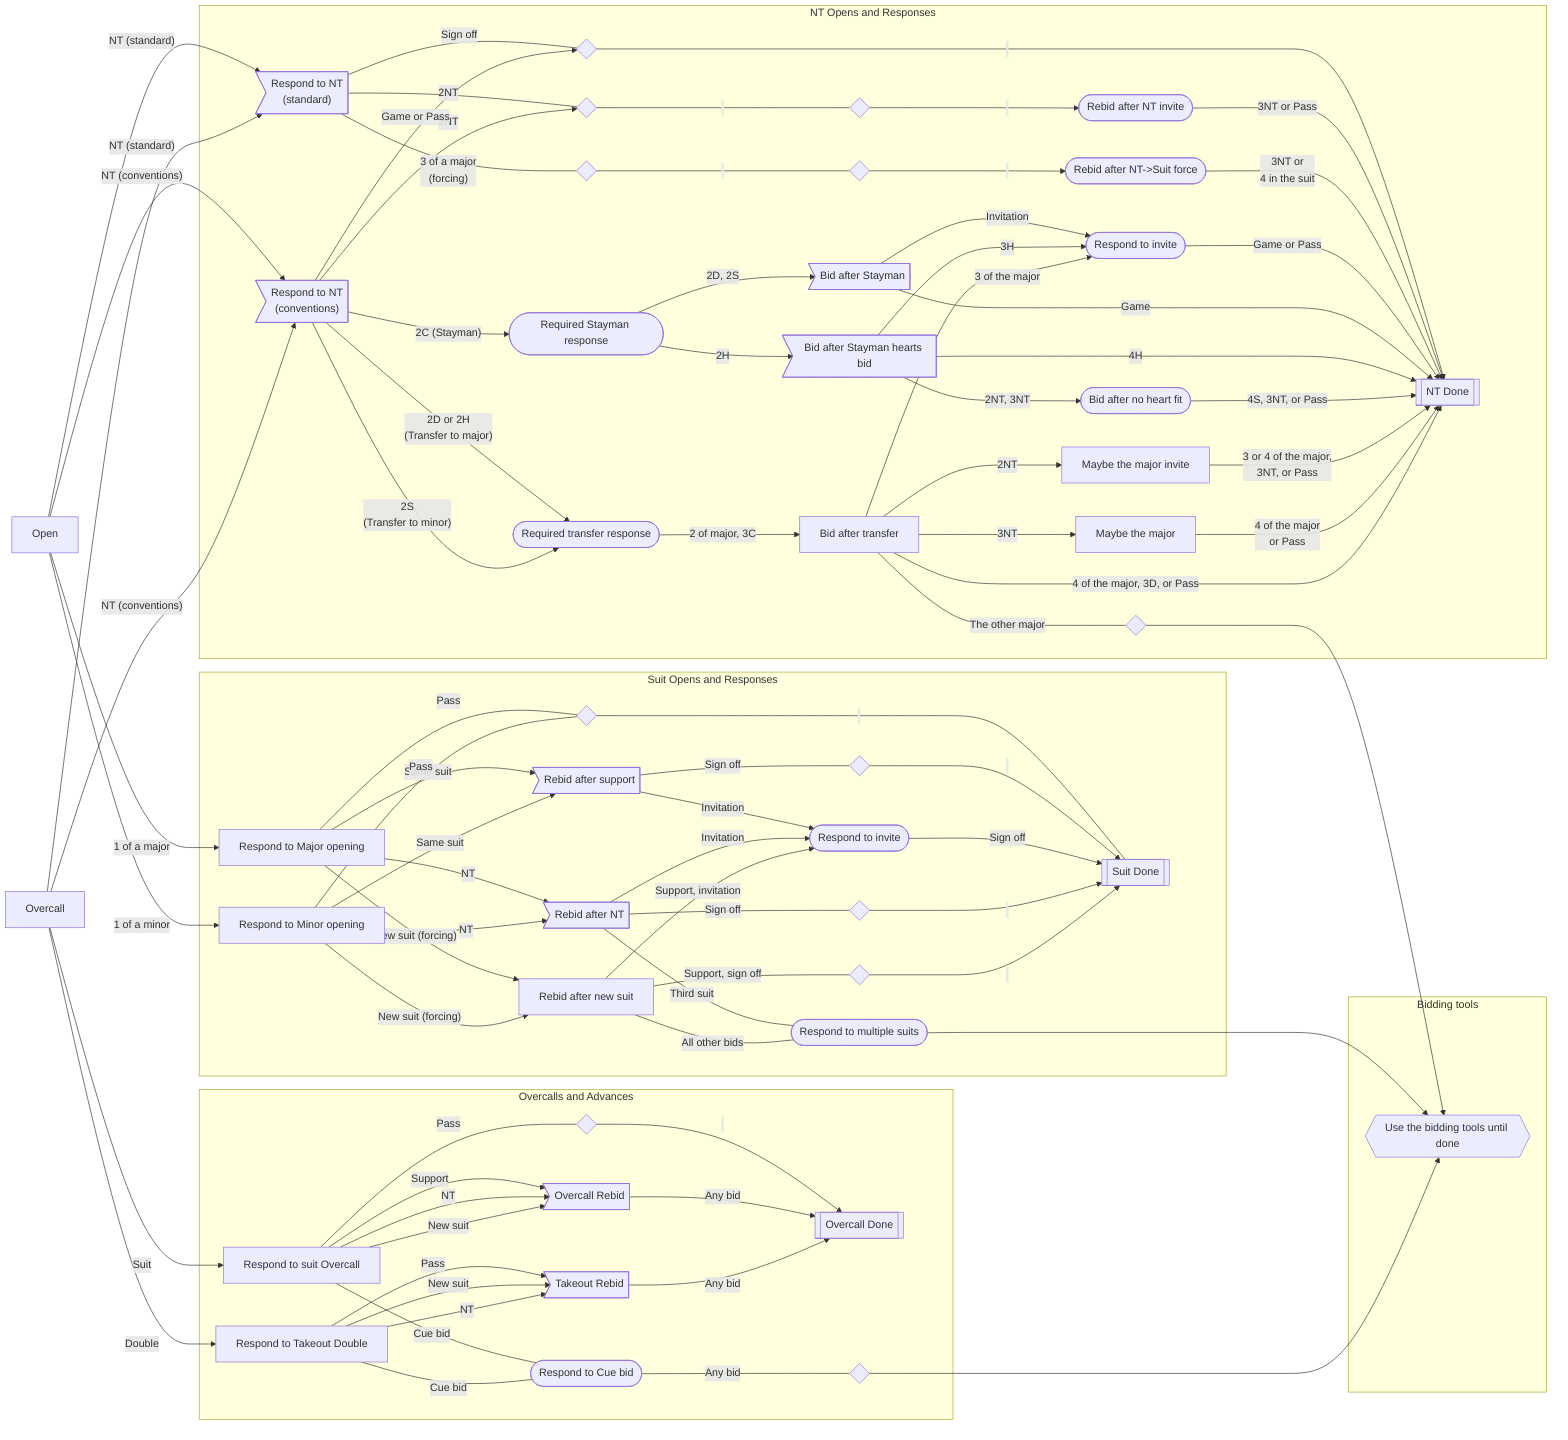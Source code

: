 flowchart LR
  Open[Open]
    Open -->|"NT (standard)"| NTRespond>"Respond to NT\n(standard)"]
    Open -->|"NT (conventions)"| NTConventions>"Respond to NT\n(conventions)"]
    Open -->|1 of a major| MajorRespond[Respond to Major opening]
    Open -->|1 of a minor| MinorRespond[Respond to Minor opening]

    subgraph NTOpensGraph [NT Opens and Responses]

      NTRespond ---|"Sign off"| Spacer1{" "}
        Spacer1 -->|"&nbsp;"| NTDone[[NT Done]]
      NTRespond ---|"2NT"| SpacerNT2{" "}
        SpacerNT2 ---|"&nbsp;"| SpacerNT4{" "}
          SpacerNT4 -->|"&nbsp;"| NTInvitational([Rebid after NT invite])
            NTInvitational -->|3NT or Pass| NTDone
      NTRespond ---|"3 of a major\n(forcing)"| SpacerNT3{" "}
        SpacerNT3 ---|"&nbsp;"| SpacerNT5{" "}
          SpacerNT5 -->|"&nbsp;"| NTForcing([Rebid after NT->Suit force])
            NTForcing -->|3NT or\n4 in the suit| NTDone

      NTConventions -->|"2C (Stayman)"| Stayman([Required Stayman response])
        Stayman -->|2D, 2S| StaymanNextBidSimple>Bid after Stayman]
          StaymanNextBidSimple -->|Invitation| NTInvite([Respond to invite])
            NTInvite -->|Game or Pass| NTDone
          StaymanNextBidSimple -->|Game| NTDone

        Stayman -->|2H| StaymanNextBidHearts>Bid after Stayman hearts bid]
          StaymanNextBidHearts -->|2NT, 3NT| StaymanNoHeartFit([Bid after no heart fit])
          StaymanNextBidHearts -->|3H| NTInvite
          StaymanNextBidHearts -->|4H| NTDone
            StaymanNoHeartFit -->|4S, 3NT, or Pass| NTDone

      NTConventions -->|"2D or 2H\n(Transfer to major)"| TransferResponse([Required transfer response])
      NTConventions -->|"2S\n(Transfer to minor)"| TransferResponse

        TransferResponse -->|2 of major, 3C| TransferBid[Bid after transfer]
          TransferBid -->|2NT| TransferSuitAndGameInvite[Maybe the major invite]
            TransferSuitAndGameInvite -->|3 or 4 of the major,\n3NT, or Pass| NTDone

          TransferBid -->|3NT| TransferSwitchToMajor[Maybe the major]
            TransferSwitchToMajor -->|4 of the major\nor Pass| NTDone

          TransferBid -->|3 of the major| NTInvite([Respond to invite])
          TransferBid -->|4 of the major, 3D, or Pass| NTDone

          TransferBid ---|The other major| SpacerNT6{" "}

      NTConventions -->|"2NT"| SpacerNT2
      NTConventions -->|"Game or Pass"| Spacer1

    end

    subgraph SuitOpensGraph [Suit Opens and Responses]
      MajorRespond ---|Pass| Spacer4{" "}
        Spacer4 ---|"&nbsp;"| Done[[Suit Done]]

      MajorRespond -->|Same suit| SuitSupported>Rebid after support]
        SuitSupported ---|Sign off| Spacer2{" "}
          Spacer2 -->|"&nbsp;"| Done
        SuitSupported -->|"Invitation"| Invitational([Respond to invite])
          Invitational -->|Sign off| Done

      MajorRespond -->|"New suit (forcing)"| NewSuit[Rebid after new suit]

      MajorRespond -->|NT| NTResponse>Rebid after NT]
        NTResponse ---|"Sign off"| Spacer3{" "}
          Spacer3 -->|"&nbsp;"| Done
        NTResponse -->|"Invitation"| Invitational
        NTResponse ---|Third suit| RespondMulti([Respond to multiple suits])

      MinorRespond ---|Pass| Spacer4
      MinorRespond -->|Same suit| SuitSupported
      MinorRespond -->|"New suit (forcing)"| NewSuit
      MinorRespond -->|NT| NTResponse

      NewSuit ---|"Support, sign off"| Spacer5{" "}
        Spacer5 -->|"&nbsp;"| Done
      NewSuit -->|"Support, invitation"| Invitational
      NewSuit ---|"All other bids"| RespondMulti
    end

  Overcall[Overcall]
    Overcall -->|Suit| OvercallAdvance[Respond to suit Overcall]
    Overcall -->|Double| TakeoutAdvance[Respond to Takeout Double]
    Overcall -->|"NT (standard)"| NTRespond
    Overcall -->|"NT (conventions)"| NTConventions

    subgraph OvercallsGraph [Overcalls and Advances]
      OvercallAdvance ---|Pass| SpacerOvercallPass{" "}
        SpacerOvercallPass -->|"&nbsp;"| OvercallDone[[Overcall Done]]
      OvercallAdvance -->|Support| OvercallRebid>Overcall Rebid]
        OvercallRebid -->|Any bid| OvercallDone
      OvercallAdvance -->|NT| OvercallRebid
      OvercallAdvance -->|New suit| OvercallRebid
      OvercallAdvance ---|Cue bid| Cue([Respond to Cue bid])

      TakeoutAdvance -->|Pass| TakeoutRebid>Takeout Rebid]
        TakeoutRebid -->|Any bid| OvercallDone
      TakeoutAdvance -->|New suit| TakeoutRebid
      TakeoutAdvance -->|NT| TakeoutRebid
      TakeoutAdvance ---|Cue bid| Cue

      Cue ---|Any bid| Spacer8{" "}
    end

      subgraph ToolsGraph [Bidding tools]
        RespondMulti --> Tools{{Use the bidding tools until done}}
        Spacer8 --> Tools
        SpacerNT6 --> Tools
      end